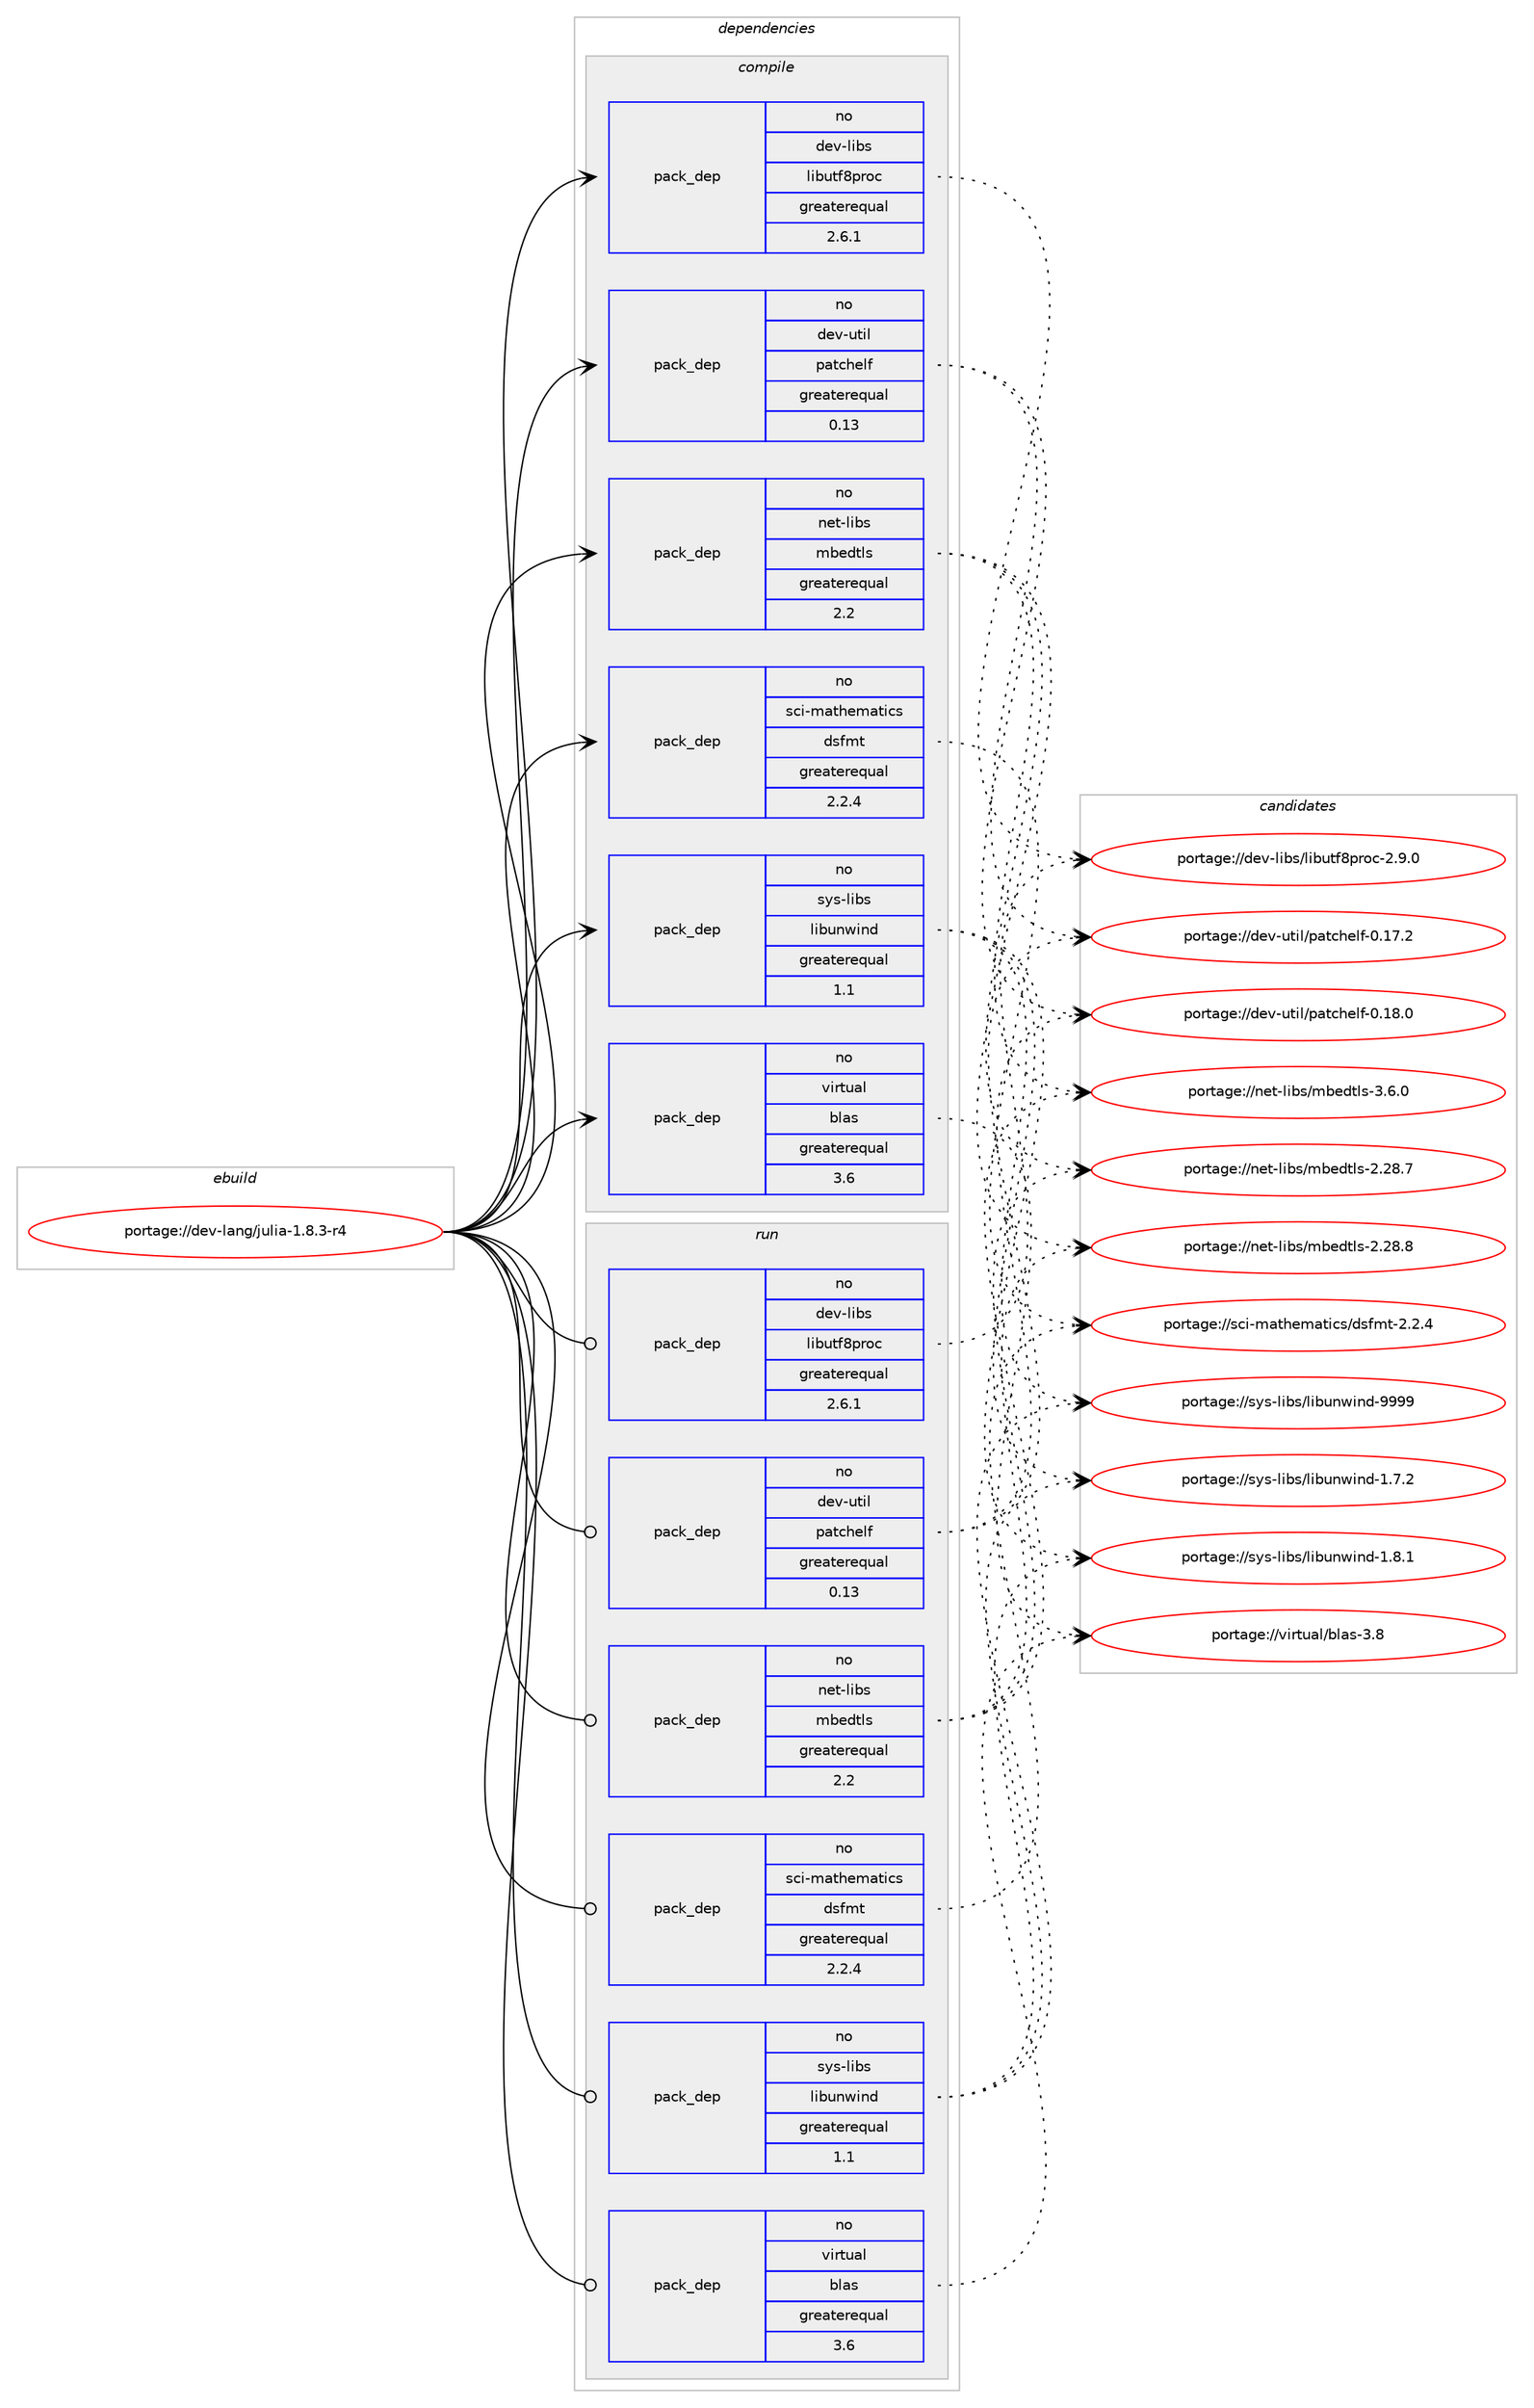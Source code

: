 digraph prolog {

# *************
# Graph options
# *************

newrank=true;
concentrate=true;
compound=true;
graph [rankdir=LR,fontname=Helvetica,fontsize=10,ranksep=1.5];#, ranksep=2.5, nodesep=0.2];
edge  [arrowhead=vee];
node  [fontname=Helvetica,fontsize=10];

# **********
# The ebuild
# **********

subgraph cluster_leftcol {
color=gray;
rank=same;
label=<<i>ebuild</i>>;
id [label="portage://dev-lang/julia-1.8.3-r4", color=red, width=4, href="../dev-lang/julia-1.8.3-r4.svg"];
}

# ****************
# The dependencies
# ****************

subgraph cluster_midcol {
color=gray;
label=<<i>dependencies</i>>;
subgraph cluster_compile {
fillcolor="#eeeeee";
style=filled;
label=<<i>compile</i>>;
# *** BEGIN UNKNOWN DEPENDENCY TYPE (TODO) ***
# id -> package_dependency(portage://dev-lang/julia-1.8.3-r4,install,no,app-arch,p7zip,none,[,,],[],[])
# *** END UNKNOWN DEPENDENCY TYPE (TODO) ***

# *** BEGIN UNKNOWN DEPENDENCY TYPE (TODO) ***
# id -> package_dependency(portage://dev-lang/julia-1.8.3-r4,install,no,app-misc,ca-certificates,none,[,,],[],[])
# *** END UNKNOWN DEPENDENCY TYPE (TODO) ***

# *** BEGIN UNKNOWN DEPENDENCY TYPE (TODO) ***
# id -> package_dependency(portage://dev-lang/julia-1.8.3-r4,install,no,dev-libs,gmp,none,[,,],[slot(0),equal],[])
# *** END UNKNOWN DEPENDENCY TYPE (TODO) ***

# *** BEGIN UNKNOWN DEPENDENCY TYPE (TODO) ***
# id -> package_dependency(portage://dev-lang/julia-1.8.3-r4,install,no,dev-libs,libgit2,none,[,,],[slot(0)],[])
# *** END UNKNOWN DEPENDENCY TYPE (TODO) ***

subgraph pack26931 {
dependency50357 [label=<<TABLE BORDER="0" CELLBORDER="1" CELLSPACING="0" CELLPADDING="4" WIDTH="220"><TR><TD ROWSPAN="6" CELLPADDING="30">pack_dep</TD></TR><TR><TD WIDTH="110">no</TD></TR><TR><TD>dev-libs</TD></TR><TR><TD>libutf8proc</TD></TR><TR><TD>greaterequal</TD></TR><TR><TD>2.6.1</TD></TR></TABLE>>, shape=none, color=blue];
}
id:e -> dependency50357:w [weight=20,style="solid",arrowhead="vee"];
# *** BEGIN UNKNOWN DEPENDENCY TYPE (TODO) ***
# id -> package_dependency(portage://dev-lang/julia-1.8.3-r4,install,no,dev-libs,mpfr,none,[,,],[slot(0),equal],[])
# *** END UNKNOWN DEPENDENCY TYPE (TODO) ***

subgraph pack26932 {
dependency50358 [label=<<TABLE BORDER="0" CELLBORDER="1" CELLSPACING="0" CELLPADDING="4" WIDTH="220"><TR><TD ROWSPAN="6" CELLPADDING="30">pack_dep</TD></TR><TR><TD WIDTH="110">no</TD></TR><TR><TD>dev-util</TD></TR><TR><TD>patchelf</TD></TR><TR><TD>greaterequal</TD></TR><TR><TD>0.13</TD></TR></TABLE>>, shape=none, color=blue];
}
id:e -> dependency50358:w [weight=20,style="solid",arrowhead="vee"];
subgraph pack26933 {
dependency50359 [label=<<TABLE BORDER="0" CELLBORDER="1" CELLSPACING="0" CELLPADDING="4" WIDTH="220"><TR><TD ROWSPAN="6" CELLPADDING="30">pack_dep</TD></TR><TR><TD WIDTH="110">no</TD></TR><TR><TD>net-libs</TD></TR><TR><TD>mbedtls</TD></TR><TR><TD>greaterequal</TD></TR><TR><TD>2.2</TD></TR></TABLE>>, shape=none, color=blue];
}
id:e -> dependency50359:w [weight=20,style="solid",arrowhead="vee"];
# *** BEGIN UNKNOWN DEPENDENCY TYPE (TODO) ***
# id -> package_dependency(portage://dev-lang/julia-1.8.3-r4,install,no,net-misc,curl,none,[,,],[],[use(enable(http2),none),use(enable(ssh),none)])
# *** END UNKNOWN DEPENDENCY TYPE (TODO) ***

# *** BEGIN UNKNOWN DEPENDENCY TYPE (TODO) ***
# id -> package_dependency(portage://dev-lang/julia-1.8.3-r4,install,no,sci-libs,amd,none,[,,],[slot(0),equal],[])
# *** END UNKNOWN DEPENDENCY TYPE (TODO) ***

# *** BEGIN UNKNOWN DEPENDENCY TYPE (TODO) ***
# id -> package_dependency(portage://dev-lang/julia-1.8.3-r4,install,no,sci-libs,arpack,none,[,,],[slot(0),equal],[])
# *** END UNKNOWN DEPENDENCY TYPE (TODO) ***

# *** BEGIN UNKNOWN DEPENDENCY TYPE (TODO) ***
# id -> package_dependency(portage://dev-lang/julia-1.8.3-r4,install,no,sci-libs,camd,none,[,,],[slot(0),equal],[])
# *** END UNKNOWN DEPENDENCY TYPE (TODO) ***

# *** BEGIN UNKNOWN DEPENDENCY TYPE (TODO) ***
# id -> package_dependency(portage://dev-lang/julia-1.8.3-r4,install,no,sci-libs,ccolamd,none,[,,],[slot(0),equal],[])
# *** END UNKNOWN DEPENDENCY TYPE (TODO) ***

# *** BEGIN UNKNOWN DEPENDENCY TYPE (TODO) ***
# id -> package_dependency(portage://dev-lang/julia-1.8.3-r4,install,no,sci-libs,cholmod,none,[,,],[slot(0),equal],[])
# *** END UNKNOWN DEPENDENCY TYPE (TODO) ***

# *** BEGIN UNKNOWN DEPENDENCY TYPE (TODO) ***
# id -> package_dependency(portage://dev-lang/julia-1.8.3-r4,install,no,sci-libs,colamd,none,[,,],[slot(0),equal],[])
# *** END UNKNOWN DEPENDENCY TYPE (TODO) ***

# *** BEGIN UNKNOWN DEPENDENCY TYPE (TODO) ***
# id -> package_dependency(portage://dev-lang/julia-1.8.3-r4,install,no,sci-libs,fftw,none,[,,],[slot(3.0),equal],[use(enable(threads),none)])
# *** END UNKNOWN DEPENDENCY TYPE (TODO) ***

# *** BEGIN UNKNOWN DEPENDENCY TYPE (TODO) ***
# id -> package_dependency(portage://dev-lang/julia-1.8.3-r4,install,no,sci-libs,openlibm,none,[,,],[slot(0),equal],[])
# *** END UNKNOWN DEPENDENCY TYPE (TODO) ***

# *** BEGIN UNKNOWN DEPENDENCY TYPE (TODO) ***
# id -> package_dependency(portage://dev-lang/julia-1.8.3-r4,install,no,sci-libs,spqr,none,[,,],[slot(0),equal],[])
# *** END UNKNOWN DEPENDENCY TYPE (TODO) ***

# *** BEGIN UNKNOWN DEPENDENCY TYPE (TODO) ***
# id -> package_dependency(portage://dev-lang/julia-1.8.3-r4,install,no,sci-libs,umfpack,none,[,,],[slot(0),equal],[])
# *** END UNKNOWN DEPENDENCY TYPE (TODO) ***

subgraph pack26934 {
dependency50360 [label=<<TABLE BORDER="0" CELLBORDER="1" CELLSPACING="0" CELLPADDING="4" WIDTH="220"><TR><TD ROWSPAN="6" CELLPADDING="30">pack_dep</TD></TR><TR><TD WIDTH="110">no</TD></TR><TR><TD>sci-mathematics</TD></TR><TR><TD>dsfmt</TD></TR><TR><TD>greaterequal</TD></TR><TR><TD>2.2.4</TD></TR></TABLE>>, shape=none, color=blue];
}
id:e -> dependency50360:w [weight=20,style="solid",arrowhead="vee"];
subgraph pack26935 {
dependency50361 [label=<<TABLE BORDER="0" CELLBORDER="1" CELLSPACING="0" CELLPADDING="4" WIDTH="220"><TR><TD ROWSPAN="6" CELLPADDING="30">pack_dep</TD></TR><TR><TD WIDTH="110">no</TD></TR><TR><TD>sys-libs</TD></TR><TR><TD>libunwind</TD></TR><TR><TD>greaterequal</TD></TR><TR><TD>1.1</TD></TR></TABLE>>, shape=none, color=blue];
}
id:e -> dependency50361:w [weight=20,style="solid",arrowhead="vee"];
# *** BEGIN UNKNOWN DEPENDENCY TYPE (TODO) ***
# id -> package_dependency(portage://dev-lang/julia-1.8.3-r4,install,no,sys-libs,zlib,none,[,,],[slot(0),equal],[])
# *** END UNKNOWN DEPENDENCY TYPE (TODO) ***

subgraph pack26936 {
dependency50362 [label=<<TABLE BORDER="0" CELLBORDER="1" CELLSPACING="0" CELLPADDING="4" WIDTH="220"><TR><TD ROWSPAN="6" CELLPADDING="30">pack_dep</TD></TR><TR><TD WIDTH="110">no</TD></TR><TR><TD>virtual</TD></TR><TR><TD>blas</TD></TR><TR><TD>greaterequal</TD></TR><TR><TD>3.6</TD></TR></TABLE>>, shape=none, color=blue];
}
id:e -> dependency50362:w [weight=20,style="solid",arrowhead="vee"];
# *** BEGIN UNKNOWN DEPENDENCY TYPE (TODO) ***
# id -> package_dependency(portage://dev-lang/julia-1.8.3-r4,install,no,virtual,lapack,none,[,,],[],[])
# *** END UNKNOWN DEPENDENCY TYPE (TODO) ***

}
subgraph cluster_compileandrun {
fillcolor="#eeeeee";
style=filled;
label=<<i>compile and run</i>>;
}
subgraph cluster_run {
fillcolor="#eeeeee";
style=filled;
label=<<i>run</i>>;
# *** BEGIN UNKNOWN DEPENDENCY TYPE (TODO) ***
# id -> package_dependency(portage://dev-lang/julia-1.8.3-r4,run,no,app-arch,p7zip,none,[,,],[],[])
# *** END UNKNOWN DEPENDENCY TYPE (TODO) ***

# *** BEGIN UNKNOWN DEPENDENCY TYPE (TODO) ***
# id -> package_dependency(portage://dev-lang/julia-1.8.3-r4,run,no,app-misc,ca-certificates,none,[,,],[],[])
# *** END UNKNOWN DEPENDENCY TYPE (TODO) ***

# *** BEGIN UNKNOWN DEPENDENCY TYPE (TODO) ***
# id -> package_dependency(portage://dev-lang/julia-1.8.3-r4,run,no,dev-libs,gmp,none,[,,],[slot(0),equal],[])
# *** END UNKNOWN DEPENDENCY TYPE (TODO) ***

# *** BEGIN UNKNOWN DEPENDENCY TYPE (TODO) ***
# id -> package_dependency(portage://dev-lang/julia-1.8.3-r4,run,no,dev-libs,libgit2,none,[,,],[slot(0)],[])
# *** END UNKNOWN DEPENDENCY TYPE (TODO) ***

subgraph pack26937 {
dependency50363 [label=<<TABLE BORDER="0" CELLBORDER="1" CELLSPACING="0" CELLPADDING="4" WIDTH="220"><TR><TD ROWSPAN="6" CELLPADDING="30">pack_dep</TD></TR><TR><TD WIDTH="110">no</TD></TR><TR><TD>dev-libs</TD></TR><TR><TD>libutf8proc</TD></TR><TR><TD>greaterequal</TD></TR><TR><TD>2.6.1</TD></TR></TABLE>>, shape=none, color=blue];
}
id:e -> dependency50363:w [weight=20,style="solid",arrowhead="odot"];
# *** BEGIN UNKNOWN DEPENDENCY TYPE (TODO) ***
# id -> package_dependency(portage://dev-lang/julia-1.8.3-r4,run,no,dev-libs,mpfr,none,[,,],[slot(0),equal],[])
# *** END UNKNOWN DEPENDENCY TYPE (TODO) ***

subgraph pack26938 {
dependency50364 [label=<<TABLE BORDER="0" CELLBORDER="1" CELLSPACING="0" CELLPADDING="4" WIDTH="220"><TR><TD ROWSPAN="6" CELLPADDING="30">pack_dep</TD></TR><TR><TD WIDTH="110">no</TD></TR><TR><TD>dev-util</TD></TR><TR><TD>patchelf</TD></TR><TR><TD>greaterequal</TD></TR><TR><TD>0.13</TD></TR></TABLE>>, shape=none, color=blue];
}
id:e -> dependency50364:w [weight=20,style="solid",arrowhead="odot"];
subgraph pack26939 {
dependency50365 [label=<<TABLE BORDER="0" CELLBORDER="1" CELLSPACING="0" CELLPADDING="4" WIDTH="220"><TR><TD ROWSPAN="6" CELLPADDING="30">pack_dep</TD></TR><TR><TD WIDTH="110">no</TD></TR><TR><TD>net-libs</TD></TR><TR><TD>mbedtls</TD></TR><TR><TD>greaterequal</TD></TR><TR><TD>2.2</TD></TR></TABLE>>, shape=none, color=blue];
}
id:e -> dependency50365:w [weight=20,style="solid",arrowhead="odot"];
# *** BEGIN UNKNOWN DEPENDENCY TYPE (TODO) ***
# id -> package_dependency(portage://dev-lang/julia-1.8.3-r4,run,no,net-misc,curl,none,[,,],[],[use(enable(http2),none),use(enable(ssh),none)])
# *** END UNKNOWN DEPENDENCY TYPE (TODO) ***

# *** BEGIN UNKNOWN DEPENDENCY TYPE (TODO) ***
# id -> package_dependency(portage://dev-lang/julia-1.8.3-r4,run,no,sci-libs,amd,none,[,,],[slot(0),equal],[])
# *** END UNKNOWN DEPENDENCY TYPE (TODO) ***

# *** BEGIN UNKNOWN DEPENDENCY TYPE (TODO) ***
# id -> package_dependency(portage://dev-lang/julia-1.8.3-r4,run,no,sci-libs,arpack,none,[,,],[slot(0),equal],[])
# *** END UNKNOWN DEPENDENCY TYPE (TODO) ***

# *** BEGIN UNKNOWN DEPENDENCY TYPE (TODO) ***
# id -> package_dependency(portage://dev-lang/julia-1.8.3-r4,run,no,sci-libs,camd,none,[,,],[slot(0),equal],[])
# *** END UNKNOWN DEPENDENCY TYPE (TODO) ***

# *** BEGIN UNKNOWN DEPENDENCY TYPE (TODO) ***
# id -> package_dependency(portage://dev-lang/julia-1.8.3-r4,run,no,sci-libs,ccolamd,none,[,,],[slot(0),equal],[])
# *** END UNKNOWN DEPENDENCY TYPE (TODO) ***

# *** BEGIN UNKNOWN DEPENDENCY TYPE (TODO) ***
# id -> package_dependency(portage://dev-lang/julia-1.8.3-r4,run,no,sci-libs,cholmod,none,[,,],[slot(0),equal],[])
# *** END UNKNOWN DEPENDENCY TYPE (TODO) ***

# *** BEGIN UNKNOWN DEPENDENCY TYPE (TODO) ***
# id -> package_dependency(portage://dev-lang/julia-1.8.3-r4,run,no,sci-libs,colamd,none,[,,],[slot(0),equal],[])
# *** END UNKNOWN DEPENDENCY TYPE (TODO) ***

# *** BEGIN UNKNOWN DEPENDENCY TYPE (TODO) ***
# id -> package_dependency(portage://dev-lang/julia-1.8.3-r4,run,no,sci-libs,fftw,none,[,,],[slot(3.0),equal],[use(enable(threads),none)])
# *** END UNKNOWN DEPENDENCY TYPE (TODO) ***

# *** BEGIN UNKNOWN DEPENDENCY TYPE (TODO) ***
# id -> package_dependency(portage://dev-lang/julia-1.8.3-r4,run,no,sci-libs,openlibm,none,[,,],[slot(0),equal],[])
# *** END UNKNOWN DEPENDENCY TYPE (TODO) ***

# *** BEGIN UNKNOWN DEPENDENCY TYPE (TODO) ***
# id -> package_dependency(portage://dev-lang/julia-1.8.3-r4,run,no,sci-libs,spqr,none,[,,],[slot(0),equal],[])
# *** END UNKNOWN DEPENDENCY TYPE (TODO) ***

# *** BEGIN UNKNOWN DEPENDENCY TYPE (TODO) ***
# id -> package_dependency(portage://dev-lang/julia-1.8.3-r4,run,no,sci-libs,umfpack,none,[,,],[slot(0),equal],[])
# *** END UNKNOWN DEPENDENCY TYPE (TODO) ***

subgraph pack26940 {
dependency50366 [label=<<TABLE BORDER="0" CELLBORDER="1" CELLSPACING="0" CELLPADDING="4" WIDTH="220"><TR><TD ROWSPAN="6" CELLPADDING="30">pack_dep</TD></TR><TR><TD WIDTH="110">no</TD></TR><TR><TD>sci-mathematics</TD></TR><TR><TD>dsfmt</TD></TR><TR><TD>greaterequal</TD></TR><TR><TD>2.2.4</TD></TR></TABLE>>, shape=none, color=blue];
}
id:e -> dependency50366:w [weight=20,style="solid",arrowhead="odot"];
subgraph pack26941 {
dependency50367 [label=<<TABLE BORDER="0" CELLBORDER="1" CELLSPACING="0" CELLPADDING="4" WIDTH="220"><TR><TD ROWSPAN="6" CELLPADDING="30">pack_dep</TD></TR><TR><TD WIDTH="110">no</TD></TR><TR><TD>sys-libs</TD></TR><TR><TD>libunwind</TD></TR><TR><TD>greaterequal</TD></TR><TR><TD>1.1</TD></TR></TABLE>>, shape=none, color=blue];
}
id:e -> dependency50367:w [weight=20,style="solid",arrowhead="odot"];
# *** BEGIN UNKNOWN DEPENDENCY TYPE (TODO) ***
# id -> package_dependency(portage://dev-lang/julia-1.8.3-r4,run,no,sys-libs,zlib,none,[,,],[slot(0),equal],[])
# *** END UNKNOWN DEPENDENCY TYPE (TODO) ***

subgraph pack26942 {
dependency50368 [label=<<TABLE BORDER="0" CELLBORDER="1" CELLSPACING="0" CELLPADDING="4" WIDTH="220"><TR><TD ROWSPAN="6" CELLPADDING="30">pack_dep</TD></TR><TR><TD WIDTH="110">no</TD></TR><TR><TD>virtual</TD></TR><TR><TD>blas</TD></TR><TR><TD>greaterequal</TD></TR><TR><TD>3.6</TD></TR></TABLE>>, shape=none, color=blue];
}
id:e -> dependency50368:w [weight=20,style="solid",arrowhead="odot"];
# *** BEGIN UNKNOWN DEPENDENCY TYPE (TODO) ***
# id -> package_dependency(portage://dev-lang/julia-1.8.3-r4,run,no,virtual,lapack,none,[,,],[],[])
# *** END UNKNOWN DEPENDENCY TYPE (TODO) ***

}
}

# **************
# The candidates
# **************

subgraph cluster_choices {
rank=same;
color=gray;
label=<<i>candidates</i>>;

subgraph choice26931 {
color=black;
nodesep=1;
choice100101118451081059811547108105981171161025611211411199455046574648 [label="portage://dev-libs/libutf8proc-2.9.0", color=red, width=4,href="../dev-libs/libutf8proc-2.9.0.svg"];
dependency50357:e -> choice100101118451081059811547108105981171161025611211411199455046574648:w [style=dotted,weight="100"];
}
subgraph choice26932 {
color=black;
nodesep=1;
choice1001011184511711610510847112971169910410110810245484649554650 [label="portage://dev-util/patchelf-0.17.2", color=red, width=4,href="../dev-util/patchelf-0.17.2.svg"];
choice1001011184511711610510847112971169910410110810245484649564648 [label="portage://dev-util/patchelf-0.18.0", color=red, width=4,href="../dev-util/patchelf-0.18.0.svg"];
dependency50358:e -> choice1001011184511711610510847112971169910410110810245484649554650:w [style=dotted,weight="100"];
dependency50358:e -> choice1001011184511711610510847112971169910410110810245484649564648:w [style=dotted,weight="100"];
}
subgraph choice26933 {
color=black;
nodesep=1;
choice1101011164510810598115471099810110011610811545504650564655 [label="portage://net-libs/mbedtls-2.28.7", color=red, width=4,href="../net-libs/mbedtls-2.28.7.svg"];
choice1101011164510810598115471099810110011610811545504650564656 [label="portage://net-libs/mbedtls-2.28.8", color=red, width=4,href="../net-libs/mbedtls-2.28.8.svg"];
choice11010111645108105981154710998101100116108115455146544648 [label="portage://net-libs/mbedtls-3.6.0", color=red, width=4,href="../net-libs/mbedtls-3.6.0.svg"];
dependency50359:e -> choice1101011164510810598115471099810110011610811545504650564655:w [style=dotted,weight="100"];
dependency50359:e -> choice1101011164510810598115471099810110011610811545504650564656:w [style=dotted,weight="100"];
dependency50359:e -> choice11010111645108105981154710998101100116108115455146544648:w [style=dotted,weight="100"];
}
subgraph choice26934 {
color=black;
nodesep=1;
choice115991054510997116104101109971161059911547100115102109116455046504652 [label="portage://sci-mathematics/dsfmt-2.2.4", color=red, width=4,href="../sci-mathematics/dsfmt-2.2.4.svg"];
dependency50360:e -> choice115991054510997116104101109971161059911547100115102109116455046504652:w [style=dotted,weight="100"];
}
subgraph choice26935 {
color=black;
nodesep=1;
choice11512111545108105981154710810598117110119105110100454946554650 [label="portage://sys-libs/libunwind-1.7.2", color=red, width=4,href="../sys-libs/libunwind-1.7.2.svg"];
choice11512111545108105981154710810598117110119105110100454946564649 [label="portage://sys-libs/libunwind-1.8.1", color=red, width=4,href="../sys-libs/libunwind-1.8.1.svg"];
choice115121115451081059811547108105981171101191051101004557575757 [label="portage://sys-libs/libunwind-9999", color=red, width=4,href="../sys-libs/libunwind-9999.svg"];
dependency50361:e -> choice11512111545108105981154710810598117110119105110100454946554650:w [style=dotted,weight="100"];
dependency50361:e -> choice11512111545108105981154710810598117110119105110100454946564649:w [style=dotted,weight="100"];
dependency50361:e -> choice115121115451081059811547108105981171101191051101004557575757:w [style=dotted,weight="100"];
}
subgraph choice26936 {
color=black;
nodesep=1;
choice1181051141161179710847981089711545514656 [label="portage://virtual/blas-3.8", color=red, width=4,href="../virtual/blas-3.8.svg"];
dependency50362:e -> choice1181051141161179710847981089711545514656:w [style=dotted,weight="100"];
}
subgraph choice26937 {
color=black;
nodesep=1;
choice100101118451081059811547108105981171161025611211411199455046574648 [label="portage://dev-libs/libutf8proc-2.9.0", color=red, width=4,href="../dev-libs/libutf8proc-2.9.0.svg"];
dependency50363:e -> choice100101118451081059811547108105981171161025611211411199455046574648:w [style=dotted,weight="100"];
}
subgraph choice26938 {
color=black;
nodesep=1;
choice1001011184511711610510847112971169910410110810245484649554650 [label="portage://dev-util/patchelf-0.17.2", color=red, width=4,href="../dev-util/patchelf-0.17.2.svg"];
choice1001011184511711610510847112971169910410110810245484649564648 [label="portage://dev-util/patchelf-0.18.0", color=red, width=4,href="../dev-util/patchelf-0.18.0.svg"];
dependency50364:e -> choice1001011184511711610510847112971169910410110810245484649554650:w [style=dotted,weight="100"];
dependency50364:e -> choice1001011184511711610510847112971169910410110810245484649564648:w [style=dotted,weight="100"];
}
subgraph choice26939 {
color=black;
nodesep=1;
choice1101011164510810598115471099810110011610811545504650564655 [label="portage://net-libs/mbedtls-2.28.7", color=red, width=4,href="../net-libs/mbedtls-2.28.7.svg"];
choice1101011164510810598115471099810110011610811545504650564656 [label="portage://net-libs/mbedtls-2.28.8", color=red, width=4,href="../net-libs/mbedtls-2.28.8.svg"];
choice11010111645108105981154710998101100116108115455146544648 [label="portage://net-libs/mbedtls-3.6.0", color=red, width=4,href="../net-libs/mbedtls-3.6.0.svg"];
dependency50365:e -> choice1101011164510810598115471099810110011610811545504650564655:w [style=dotted,weight="100"];
dependency50365:e -> choice1101011164510810598115471099810110011610811545504650564656:w [style=dotted,weight="100"];
dependency50365:e -> choice11010111645108105981154710998101100116108115455146544648:w [style=dotted,weight="100"];
}
subgraph choice26940 {
color=black;
nodesep=1;
choice115991054510997116104101109971161059911547100115102109116455046504652 [label="portage://sci-mathematics/dsfmt-2.2.4", color=red, width=4,href="../sci-mathematics/dsfmt-2.2.4.svg"];
dependency50366:e -> choice115991054510997116104101109971161059911547100115102109116455046504652:w [style=dotted,weight="100"];
}
subgraph choice26941 {
color=black;
nodesep=1;
choice11512111545108105981154710810598117110119105110100454946554650 [label="portage://sys-libs/libunwind-1.7.2", color=red, width=4,href="../sys-libs/libunwind-1.7.2.svg"];
choice11512111545108105981154710810598117110119105110100454946564649 [label="portage://sys-libs/libunwind-1.8.1", color=red, width=4,href="../sys-libs/libunwind-1.8.1.svg"];
choice115121115451081059811547108105981171101191051101004557575757 [label="portage://sys-libs/libunwind-9999", color=red, width=4,href="../sys-libs/libunwind-9999.svg"];
dependency50367:e -> choice11512111545108105981154710810598117110119105110100454946554650:w [style=dotted,weight="100"];
dependency50367:e -> choice11512111545108105981154710810598117110119105110100454946564649:w [style=dotted,weight="100"];
dependency50367:e -> choice115121115451081059811547108105981171101191051101004557575757:w [style=dotted,weight="100"];
}
subgraph choice26942 {
color=black;
nodesep=1;
choice1181051141161179710847981089711545514656 [label="portage://virtual/blas-3.8", color=red, width=4,href="../virtual/blas-3.8.svg"];
dependency50368:e -> choice1181051141161179710847981089711545514656:w [style=dotted,weight="100"];
}
}

}
